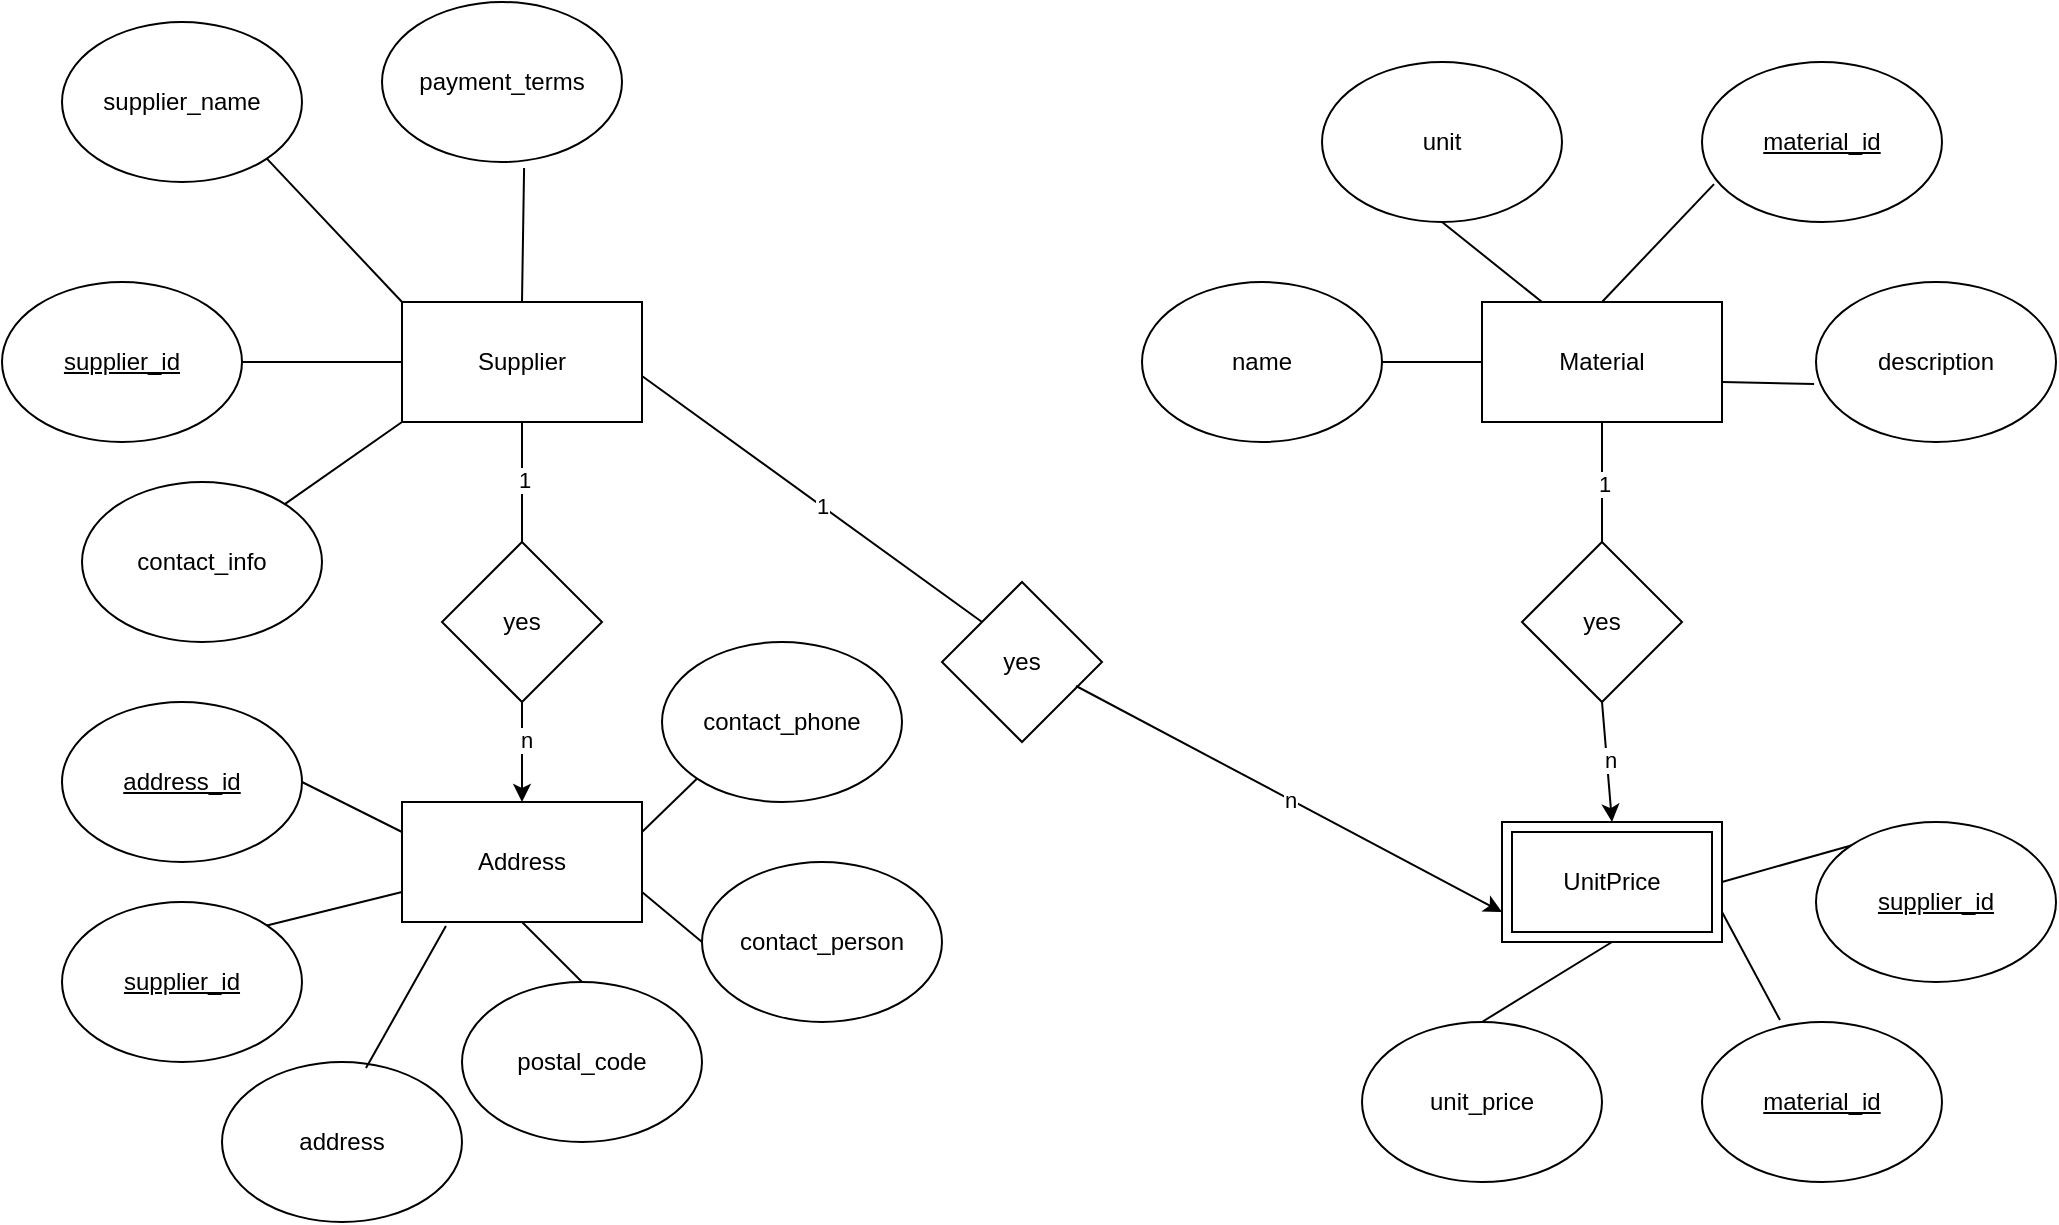 <mxfile version="26.0.5">
  <diagram name="Trang-1" id="ancpxMUQWDVOIYIjs7_-">
    <mxGraphModel dx="1877" dy="653" grid="1" gridSize="10" guides="1" tooltips="1" connect="1" arrows="1" fold="1" page="1" pageScale="1" pageWidth="827" pageHeight="1169" math="0" shadow="0">
      <root>
        <mxCell id="0" />
        <mxCell id="1" parent="0" />
        <mxCell id="-rLc-lz_uGAY2D0lGmqv-1" value="Supplier" style="rounded=0;whiteSpace=wrap;html=1;" parent="1" vertex="1">
          <mxGeometry x="120" y="240" width="120" height="60" as="geometry" />
        </mxCell>
        <mxCell id="-rLc-lz_uGAY2D0lGmqv-2" value="Address" style="rounded=0;whiteSpace=wrap;html=1;" parent="1" vertex="1">
          <mxGeometry x="120" y="490" width="120" height="60" as="geometry" />
        </mxCell>
        <mxCell id="-rLc-lz_uGAY2D0lGmqv-5" value="Material" style="rounded=0;whiteSpace=wrap;html=1;" parent="1" vertex="1">
          <mxGeometry x="660" y="240" width="120" height="60" as="geometry" />
        </mxCell>
        <mxCell id="-rLc-lz_uGAY2D0lGmqv-6" value="yes" style="rhombus;whiteSpace=wrap;html=1;" parent="1" vertex="1">
          <mxGeometry x="140" y="360" width="80" height="80" as="geometry" />
        </mxCell>
        <mxCell id="-rLc-lz_uGAY2D0lGmqv-8" value="" style="endArrow=classic;html=1;rounded=0;exitX=0.5;exitY=1;exitDx=0;exitDy=0;entryX=0.5;entryY=0;entryDx=0;entryDy=0;" parent="1" source="-rLc-lz_uGAY2D0lGmqv-6" target="-rLc-lz_uGAY2D0lGmqv-2" edge="1">
          <mxGeometry width="50" height="50" relative="1" as="geometry">
            <mxPoint x="390" y="380" as="sourcePoint" />
            <mxPoint x="440" y="330" as="targetPoint" />
          </mxGeometry>
        </mxCell>
        <mxCell id="-rLc-lz_uGAY2D0lGmqv-9" value="n" style="edgeLabel;html=1;align=center;verticalAlign=middle;resizable=0;points=[];" parent="-rLc-lz_uGAY2D0lGmqv-8" vertex="1" connectable="0">
          <mxGeometry x="-0.26" y="2" relative="1" as="geometry">
            <mxPoint as="offset" />
          </mxGeometry>
        </mxCell>
        <mxCell id="-rLc-lz_uGAY2D0lGmqv-10" value="" style="endArrow=none;html=1;rounded=0;exitX=0.5;exitY=1;exitDx=0;exitDy=0;entryX=0.5;entryY=0;entryDx=0;entryDy=0;" parent="1" source="-rLc-lz_uGAY2D0lGmqv-1" target="-rLc-lz_uGAY2D0lGmqv-6" edge="1">
          <mxGeometry width="50" height="50" relative="1" as="geometry">
            <mxPoint x="390" y="380" as="sourcePoint" />
            <mxPoint x="440" y="330" as="targetPoint" />
          </mxGeometry>
        </mxCell>
        <mxCell id="-rLc-lz_uGAY2D0lGmqv-11" value="1" style="edgeLabel;html=1;align=center;verticalAlign=middle;resizable=0;points=[];" parent="-rLc-lz_uGAY2D0lGmqv-10" vertex="1" connectable="0">
          <mxGeometry y="1" relative="1" as="geometry">
            <mxPoint y="-1" as="offset" />
          </mxGeometry>
        </mxCell>
        <mxCell id="-rLc-lz_uGAY2D0lGmqv-12" value="yes" style="rhombus;whiteSpace=wrap;html=1;" parent="1" vertex="1">
          <mxGeometry x="390" y="380" width="80" height="80" as="geometry" />
        </mxCell>
        <mxCell id="-rLc-lz_uGAY2D0lGmqv-14" value="" style="endArrow=classic;html=1;rounded=0;entryX=0;entryY=0.75;entryDx=0;entryDy=0;exitX=0.838;exitY=0.65;exitDx=0;exitDy=0;exitPerimeter=0;" parent="1" source="-rLc-lz_uGAY2D0lGmqv-12" target="5zVsOLFdgHFlEzCEFcNd-1" edge="1">
          <mxGeometry width="50" height="50" relative="1" as="geometry">
            <mxPoint x="390" y="350" as="sourcePoint" />
            <mxPoint x="660" y="535" as="targetPoint" />
          </mxGeometry>
        </mxCell>
        <mxCell id="-rLc-lz_uGAY2D0lGmqv-15" value="n" style="edgeLabel;html=1;align=center;verticalAlign=middle;resizable=0;points=[];" parent="-rLc-lz_uGAY2D0lGmqv-14" vertex="1" connectable="0">
          <mxGeometry relative="1" as="geometry">
            <mxPoint as="offset" />
          </mxGeometry>
        </mxCell>
        <mxCell id="-rLc-lz_uGAY2D0lGmqv-16" value="" style="endArrow=none;html=1;rounded=0;exitX=1;exitY=0.617;exitDx=0;exitDy=0;entryX=0;entryY=0;entryDx=0;entryDy=0;exitPerimeter=0;" parent="1" source="-rLc-lz_uGAY2D0lGmqv-1" target="-rLc-lz_uGAY2D0lGmqv-12" edge="1">
          <mxGeometry width="50" height="50" relative="1" as="geometry">
            <mxPoint x="390" y="350" as="sourcePoint" />
            <mxPoint x="440" y="300" as="targetPoint" />
          </mxGeometry>
        </mxCell>
        <mxCell id="-rLc-lz_uGAY2D0lGmqv-17" value="1" style="edgeLabel;html=1;align=center;verticalAlign=middle;resizable=0;points=[];" parent="-rLc-lz_uGAY2D0lGmqv-16" vertex="1" connectable="0">
          <mxGeometry x="0.06" y="-1" relative="1" as="geometry">
            <mxPoint y="-1" as="offset" />
          </mxGeometry>
        </mxCell>
        <mxCell id="-rLc-lz_uGAY2D0lGmqv-18" value="" style="endArrow=none;html=1;rounded=0;exitX=0.5;exitY=1;exitDx=0;exitDy=0;" parent="1" source="-rLc-lz_uGAY2D0lGmqv-5" target="-rLc-lz_uGAY2D0lGmqv-20" edge="1">
          <mxGeometry width="50" height="50" relative="1" as="geometry">
            <mxPoint x="600" y="270" as="sourcePoint" />
            <mxPoint x="540" y="370" as="targetPoint" />
          </mxGeometry>
        </mxCell>
        <mxCell id="-rLc-lz_uGAY2D0lGmqv-19" value="1" style="edgeLabel;html=1;align=center;verticalAlign=middle;resizable=0;points=[];" parent="-rLc-lz_uGAY2D0lGmqv-18" vertex="1" connectable="0">
          <mxGeometry x="0.04" y="1" relative="1" as="geometry">
            <mxPoint as="offset" />
          </mxGeometry>
        </mxCell>
        <mxCell id="-rLc-lz_uGAY2D0lGmqv-20" value="yes" style="rhombus;whiteSpace=wrap;html=1;" parent="1" vertex="1">
          <mxGeometry x="680" y="360" width="80" height="80" as="geometry" />
        </mxCell>
        <mxCell id="-rLc-lz_uGAY2D0lGmqv-21" value="" style="endArrow=classic;html=1;rounded=0;entryX=0.5;entryY=0;entryDx=0;entryDy=0;exitX=0.5;exitY=1;exitDx=0;exitDy=0;" parent="1" source="-rLc-lz_uGAY2D0lGmqv-20" target="5zVsOLFdgHFlEzCEFcNd-1" edge="1">
          <mxGeometry width="50" height="50" relative="1" as="geometry">
            <mxPoint x="390" y="350" as="sourcePoint" />
            <mxPoint x="720" y="500" as="targetPoint" />
          </mxGeometry>
        </mxCell>
        <mxCell id="-rLc-lz_uGAY2D0lGmqv-22" value="n" style="edgeLabel;html=1;align=center;verticalAlign=middle;resizable=0;points=[];" parent="-rLc-lz_uGAY2D0lGmqv-21" vertex="1" connectable="0">
          <mxGeometry y="1" relative="1" as="geometry">
            <mxPoint y="-1" as="offset" />
          </mxGeometry>
        </mxCell>
        <mxCell id="-rLc-lz_uGAY2D0lGmqv-23" value="&lt;u&gt;supplier_id&lt;/u&gt;" style="ellipse;whiteSpace=wrap;html=1;" parent="1" vertex="1">
          <mxGeometry x="-80" y="230" width="120" height="80" as="geometry" />
        </mxCell>
        <mxCell id="-rLc-lz_uGAY2D0lGmqv-24" value="contact_info" style="ellipse;whiteSpace=wrap;html=1;" parent="1" vertex="1">
          <mxGeometry x="-40" y="330" width="120" height="80" as="geometry" />
        </mxCell>
        <mxCell id="-rLc-lz_uGAY2D0lGmqv-25" value="payment_terms" style="ellipse;whiteSpace=wrap;html=1;" parent="1" vertex="1">
          <mxGeometry x="110" y="90" width="120" height="80" as="geometry" />
        </mxCell>
        <mxCell id="-rLc-lz_uGAY2D0lGmqv-26" value="supplier_name" style="ellipse;whiteSpace=wrap;html=1;" parent="1" vertex="1">
          <mxGeometry x="-50" y="100" width="120" height="80" as="geometry" />
        </mxCell>
        <mxCell id="-rLc-lz_uGAY2D0lGmqv-27" value="" style="endArrow=none;html=1;rounded=0;entryX=0.592;entryY=1.038;entryDx=0;entryDy=0;entryPerimeter=0;exitX=0.5;exitY=0;exitDx=0;exitDy=0;" parent="1" source="-rLc-lz_uGAY2D0lGmqv-1" target="-rLc-lz_uGAY2D0lGmqv-25" edge="1">
          <mxGeometry width="50" height="50" relative="1" as="geometry">
            <mxPoint x="390" y="290" as="sourcePoint" />
            <mxPoint x="440" y="240" as="targetPoint" />
          </mxGeometry>
        </mxCell>
        <mxCell id="-rLc-lz_uGAY2D0lGmqv-28" value="" style="endArrow=none;html=1;rounded=0;entryX=1;entryY=1;entryDx=0;entryDy=0;exitX=0;exitY=0;exitDx=0;exitDy=0;" parent="1" source="-rLc-lz_uGAY2D0lGmqv-1" target="-rLc-lz_uGAY2D0lGmqv-26" edge="1">
          <mxGeometry width="50" height="50" relative="1" as="geometry">
            <mxPoint x="400" y="300" as="sourcePoint" />
            <mxPoint x="450" y="250" as="targetPoint" />
          </mxGeometry>
        </mxCell>
        <mxCell id="-rLc-lz_uGAY2D0lGmqv-29" value="" style="endArrow=none;html=1;rounded=0;entryX=1;entryY=0.5;entryDx=0;entryDy=0;exitX=0;exitY=0.5;exitDx=0;exitDy=0;" parent="1" source="-rLc-lz_uGAY2D0lGmqv-1" target="-rLc-lz_uGAY2D0lGmqv-23" edge="1">
          <mxGeometry width="50" height="50" relative="1" as="geometry">
            <mxPoint x="410" y="310" as="sourcePoint" />
            <mxPoint x="460" y="260" as="targetPoint" />
          </mxGeometry>
        </mxCell>
        <mxCell id="-rLc-lz_uGAY2D0lGmqv-30" value="" style="endArrow=none;html=1;rounded=0;exitX=0;exitY=1;exitDx=0;exitDy=0;" parent="1" source="-rLc-lz_uGAY2D0lGmqv-1" target="-rLc-lz_uGAY2D0lGmqv-24" edge="1">
          <mxGeometry width="50" height="50" relative="1" as="geometry">
            <mxPoint x="130" y="280" as="sourcePoint" />
            <mxPoint x="50" y="280" as="targetPoint" />
          </mxGeometry>
        </mxCell>
        <mxCell id="-rLc-lz_uGAY2D0lGmqv-31" value="&lt;u&gt;material_id&lt;/u&gt;" style="ellipse;whiteSpace=wrap;html=1;" parent="1" vertex="1">
          <mxGeometry x="770" y="120" width="120" height="80" as="geometry" />
        </mxCell>
        <mxCell id="-rLc-lz_uGAY2D0lGmqv-32" value="&lt;u&gt;address_id&lt;/u&gt;" style="ellipse;whiteSpace=wrap;html=1;" parent="1" vertex="1">
          <mxGeometry x="-50" y="440" width="120" height="80" as="geometry" />
        </mxCell>
        <mxCell id="-rLc-lz_uGAY2D0lGmqv-33" value="&lt;u&gt;supplier_id&lt;/u&gt;" style="ellipse;whiteSpace=wrap;html=1;" parent="1" vertex="1">
          <mxGeometry x="-50" y="540" width="120" height="80" as="geometry" />
        </mxCell>
        <mxCell id="-rLc-lz_uGAY2D0lGmqv-34" value="postal_code" style="ellipse;whiteSpace=wrap;html=1;" parent="1" vertex="1">
          <mxGeometry x="150" y="580" width="120" height="80" as="geometry" />
        </mxCell>
        <mxCell id="-rLc-lz_uGAY2D0lGmqv-35" value="address" style="ellipse;whiteSpace=wrap;html=1;" parent="1" vertex="1">
          <mxGeometry x="30" y="620" width="120" height="80" as="geometry" />
        </mxCell>
        <mxCell id="-rLc-lz_uGAY2D0lGmqv-36" value="contact_phone" style="ellipse;whiteSpace=wrap;html=1;" parent="1" vertex="1">
          <mxGeometry x="250" y="410" width="120" height="80" as="geometry" />
        </mxCell>
        <mxCell id="-rLc-lz_uGAY2D0lGmqv-37" value="contact_person" style="ellipse;whiteSpace=wrap;html=1;" parent="1" vertex="1">
          <mxGeometry x="270" y="520" width="120" height="80" as="geometry" />
        </mxCell>
        <mxCell id="-rLc-lz_uGAY2D0lGmqv-38" value="" style="endArrow=none;html=1;rounded=0;entryX=1;entryY=0.5;entryDx=0;entryDy=0;exitX=0;exitY=0.25;exitDx=0;exitDy=0;" parent="1" source="-rLc-lz_uGAY2D0lGmqv-2" target="-rLc-lz_uGAY2D0lGmqv-32" edge="1">
          <mxGeometry width="50" height="50" relative="1" as="geometry">
            <mxPoint x="390" y="510" as="sourcePoint" />
            <mxPoint x="440" y="460" as="targetPoint" />
          </mxGeometry>
        </mxCell>
        <mxCell id="-rLc-lz_uGAY2D0lGmqv-39" value="" style="endArrow=none;html=1;rounded=0;entryX=0;entryY=1;entryDx=0;entryDy=0;exitX=1;exitY=0.25;exitDx=0;exitDy=0;" parent="1" source="-rLc-lz_uGAY2D0lGmqv-2" target="-rLc-lz_uGAY2D0lGmqv-36" edge="1">
          <mxGeometry width="50" height="50" relative="1" as="geometry">
            <mxPoint x="400" y="520" as="sourcePoint" />
            <mxPoint x="450" y="470" as="targetPoint" />
          </mxGeometry>
        </mxCell>
        <mxCell id="-rLc-lz_uGAY2D0lGmqv-40" value="" style="endArrow=none;html=1;rounded=0;entryX=1;entryY=0.75;entryDx=0;entryDy=0;exitX=0;exitY=0.5;exitDx=0;exitDy=0;" parent="1" source="-rLc-lz_uGAY2D0lGmqv-37" target="-rLc-lz_uGAY2D0lGmqv-2" edge="1">
          <mxGeometry width="50" height="50" relative="1" as="geometry">
            <mxPoint x="410" y="530" as="sourcePoint" />
            <mxPoint x="460" y="480" as="targetPoint" />
          </mxGeometry>
        </mxCell>
        <mxCell id="-rLc-lz_uGAY2D0lGmqv-41" value="" style="endArrow=none;html=1;rounded=0;entryX=0.5;entryY=1;entryDx=0;entryDy=0;exitX=0.5;exitY=0;exitDx=0;exitDy=0;" parent="1" source="-rLc-lz_uGAY2D0lGmqv-34" target="-rLc-lz_uGAY2D0lGmqv-2" edge="1">
          <mxGeometry width="50" height="50" relative="1" as="geometry">
            <mxPoint x="420" y="540" as="sourcePoint" />
            <mxPoint x="470" y="490" as="targetPoint" />
          </mxGeometry>
        </mxCell>
        <mxCell id="-rLc-lz_uGAY2D0lGmqv-42" value="" style="endArrow=none;html=1;rounded=0;entryX=1;entryY=0;entryDx=0;entryDy=0;exitX=0;exitY=0.75;exitDx=0;exitDy=0;" parent="1" source="-rLc-lz_uGAY2D0lGmqv-2" target="-rLc-lz_uGAY2D0lGmqv-33" edge="1">
          <mxGeometry width="50" height="50" relative="1" as="geometry">
            <mxPoint x="430" y="550" as="sourcePoint" />
            <mxPoint x="480" y="500" as="targetPoint" />
          </mxGeometry>
        </mxCell>
        <mxCell id="-rLc-lz_uGAY2D0lGmqv-43" value="" style="endArrow=none;html=1;rounded=0;entryX=0.183;entryY=1.033;entryDx=0;entryDy=0;entryPerimeter=0;exitX=0.6;exitY=0.038;exitDx=0;exitDy=0;exitPerimeter=0;" parent="1" source="-rLc-lz_uGAY2D0lGmqv-35" target="-rLc-lz_uGAY2D0lGmqv-2" edge="1">
          <mxGeometry width="50" height="50" relative="1" as="geometry">
            <mxPoint x="440" y="560" as="sourcePoint" />
            <mxPoint x="490" y="510" as="targetPoint" />
          </mxGeometry>
        </mxCell>
        <mxCell id="-rLc-lz_uGAY2D0lGmqv-44" value="name" style="ellipse;whiteSpace=wrap;html=1;" parent="1" vertex="1">
          <mxGeometry x="490" y="230" width="120" height="80" as="geometry" />
        </mxCell>
        <mxCell id="-rLc-lz_uGAY2D0lGmqv-45" value="description" style="ellipse;whiteSpace=wrap;html=1;" parent="1" vertex="1">
          <mxGeometry x="827" y="230" width="120" height="80" as="geometry" />
        </mxCell>
        <mxCell id="-rLc-lz_uGAY2D0lGmqv-46" value="unit" style="ellipse;whiteSpace=wrap;html=1;" parent="1" vertex="1">
          <mxGeometry x="580" y="120" width="120" height="80" as="geometry" />
        </mxCell>
        <mxCell id="-rLc-lz_uGAY2D0lGmqv-47" value="" style="endArrow=none;html=1;rounded=0;entryX=0.25;entryY=0;entryDx=0;entryDy=0;exitX=0.5;exitY=1;exitDx=0;exitDy=0;" parent="1" source="-rLc-lz_uGAY2D0lGmqv-46" target="-rLc-lz_uGAY2D0lGmqv-5" edge="1">
          <mxGeometry width="50" height="50" relative="1" as="geometry">
            <mxPoint x="490" y="250" as="sourcePoint" />
            <mxPoint x="540" y="200" as="targetPoint" />
          </mxGeometry>
        </mxCell>
        <mxCell id="-rLc-lz_uGAY2D0lGmqv-48" value="" style="endArrow=none;html=1;rounded=0;entryX=0.05;entryY=0.763;entryDx=0;entryDy=0;entryPerimeter=0;exitX=0.5;exitY=0;exitDx=0;exitDy=0;" parent="1" source="-rLc-lz_uGAY2D0lGmqv-5" target="-rLc-lz_uGAY2D0lGmqv-31" edge="1">
          <mxGeometry width="50" height="50" relative="1" as="geometry">
            <mxPoint x="490" y="250" as="sourcePoint" />
            <mxPoint x="540" y="200" as="targetPoint" />
          </mxGeometry>
        </mxCell>
        <mxCell id="-rLc-lz_uGAY2D0lGmqv-49" value="" style="endArrow=none;html=1;rounded=0;entryX=-0.008;entryY=0.638;entryDx=0;entryDy=0;entryPerimeter=0;" parent="1" target="-rLc-lz_uGAY2D0lGmqv-45" edge="1">
          <mxGeometry width="50" height="50" relative="1" as="geometry">
            <mxPoint x="780" y="280" as="sourcePoint" />
            <mxPoint x="540" y="200" as="targetPoint" />
          </mxGeometry>
        </mxCell>
        <mxCell id="-rLc-lz_uGAY2D0lGmqv-50" value="" style="endArrow=none;html=1;rounded=0;entryX=0;entryY=0.5;entryDx=0;entryDy=0;exitX=1;exitY=0.5;exitDx=0;exitDy=0;" parent="1" source="-rLc-lz_uGAY2D0lGmqv-44" target="-rLc-lz_uGAY2D0lGmqv-5" edge="1">
          <mxGeometry width="50" height="50" relative="1" as="geometry">
            <mxPoint x="490" y="250" as="sourcePoint" />
            <mxPoint x="540" y="200" as="targetPoint" />
          </mxGeometry>
        </mxCell>
        <mxCell id="-rLc-lz_uGAY2D0lGmqv-51" value="&lt;u&gt;supplier_id&lt;/u&gt;" style="ellipse;whiteSpace=wrap;html=1;" parent="1" vertex="1">
          <mxGeometry x="827" y="500" width="120" height="80" as="geometry" />
        </mxCell>
        <mxCell id="-rLc-lz_uGAY2D0lGmqv-52" value="unit_price" style="ellipse;whiteSpace=wrap;html=1;" parent="1" vertex="1">
          <mxGeometry x="600" y="600" width="120" height="80" as="geometry" />
        </mxCell>
        <mxCell id="-rLc-lz_uGAY2D0lGmqv-53" value="&lt;u&gt;material_id&lt;/u&gt;" style="ellipse;whiteSpace=wrap;html=1;" parent="1" vertex="1">
          <mxGeometry x="770" y="600" width="120" height="80" as="geometry" />
        </mxCell>
        <mxCell id="-rLc-lz_uGAY2D0lGmqv-54" value="" style="endArrow=none;html=1;rounded=0;entryX=0;entryY=0;entryDx=0;entryDy=0;exitX=1;exitY=0.5;exitDx=0;exitDy=0;" parent="1" source="5zVsOLFdgHFlEzCEFcNd-1" target="-rLc-lz_uGAY2D0lGmqv-51" edge="1">
          <mxGeometry width="50" height="50" relative="1" as="geometry">
            <mxPoint x="780" y="517.5" as="sourcePoint" />
            <mxPoint x="540" y="450" as="targetPoint" />
          </mxGeometry>
        </mxCell>
        <mxCell id="-rLc-lz_uGAY2D0lGmqv-55" value="" style="endArrow=none;html=1;rounded=0;entryX=0.325;entryY=-0.012;entryDx=0;entryDy=0;exitX=1;exitY=0.75;exitDx=0;exitDy=0;entryPerimeter=0;" parent="1" source="5zVsOLFdgHFlEzCEFcNd-1" target="-rLc-lz_uGAY2D0lGmqv-53" edge="1">
          <mxGeometry width="50" height="50" relative="1" as="geometry">
            <mxPoint x="780" y="552.5" as="sourcePoint" />
            <mxPoint x="855" y="522" as="targetPoint" />
          </mxGeometry>
        </mxCell>
        <mxCell id="-rLc-lz_uGAY2D0lGmqv-56" value="" style="endArrow=none;html=1;rounded=0;entryX=0.5;entryY=0;entryDx=0;entryDy=0;exitX=0.5;exitY=1;exitDx=0;exitDy=0;" parent="1" source="5zVsOLFdgHFlEzCEFcNd-1" target="-rLc-lz_uGAY2D0lGmqv-52" edge="1">
          <mxGeometry width="50" height="50" relative="1" as="geometry">
            <mxPoint x="690" y="570" as="sourcePoint" />
            <mxPoint x="819" y="609" as="targetPoint" />
          </mxGeometry>
        </mxCell>
        <mxCell id="5zVsOLFdgHFlEzCEFcNd-1" value="" style="rounded=0;whiteSpace=wrap;html=1;" vertex="1" parent="1">
          <mxGeometry x="670" y="500" width="110" height="60" as="geometry" />
        </mxCell>
        <mxCell id="5zVsOLFdgHFlEzCEFcNd-3" value="UnitPrice" style="rounded=0;whiteSpace=wrap;html=1;" vertex="1" parent="1">
          <mxGeometry x="675" y="505" width="100" height="50" as="geometry" />
        </mxCell>
      </root>
    </mxGraphModel>
  </diagram>
</mxfile>
